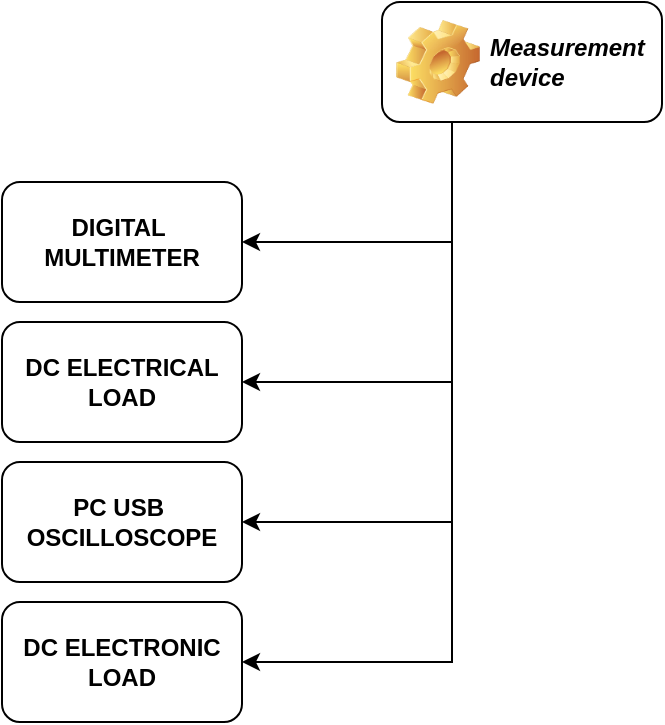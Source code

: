 <mxfile version="25.0.2">
  <diagram name="Page-1" id="kG8t0r-oh9vo8bUkEsmf">
    <mxGraphModel dx="1674" dy="836" grid="1" gridSize="10" guides="1" tooltips="1" connect="1" arrows="1" fold="1" page="1" pageScale="1" pageWidth="850" pageHeight="1100" math="0" shadow="0">
      <root>
        <mxCell id="0" />
        <mxCell id="1" parent="0" />
        <mxCell id="yUtHnMbodc9kGuZpTZaH-5" style="edgeStyle=orthogonalEdgeStyle;rounded=0;orthogonalLoop=1;jettySize=auto;html=1;exitX=0.25;exitY=1;exitDx=0;exitDy=0;entryX=1;entryY=0.5;entryDx=0;entryDy=0;" edge="1" parent="1" source="yUtHnMbodc9kGuZpTZaH-2" target="yUtHnMbodc9kGuZpTZaH-3">
          <mxGeometry relative="1" as="geometry" />
        </mxCell>
        <mxCell id="yUtHnMbodc9kGuZpTZaH-6" style="edgeStyle=orthogonalEdgeStyle;rounded=0;orthogonalLoop=1;jettySize=auto;html=1;exitX=0.25;exitY=1;exitDx=0;exitDy=0;entryX=1;entryY=0.5;entryDx=0;entryDy=0;" edge="1" parent="1" source="yUtHnMbodc9kGuZpTZaH-2" target="yUtHnMbodc9kGuZpTZaH-4">
          <mxGeometry relative="1" as="geometry" />
        </mxCell>
        <mxCell id="yUtHnMbodc9kGuZpTZaH-9" style="edgeStyle=orthogonalEdgeStyle;rounded=0;orthogonalLoop=1;jettySize=auto;html=1;exitX=0.25;exitY=1;exitDx=0;exitDy=0;entryX=1;entryY=0.5;entryDx=0;entryDy=0;" edge="1" parent="1" source="yUtHnMbodc9kGuZpTZaH-2" target="yUtHnMbodc9kGuZpTZaH-8">
          <mxGeometry relative="1" as="geometry" />
        </mxCell>
        <mxCell id="yUtHnMbodc9kGuZpTZaH-11" style="edgeStyle=orthogonalEdgeStyle;rounded=0;orthogonalLoop=1;jettySize=auto;html=1;exitX=0.25;exitY=1;exitDx=0;exitDy=0;entryX=1;entryY=0.5;entryDx=0;entryDy=0;" edge="1" parent="1" source="yUtHnMbodc9kGuZpTZaH-2" target="yUtHnMbodc9kGuZpTZaH-10">
          <mxGeometry relative="1" as="geometry" />
        </mxCell>
        <mxCell id="yUtHnMbodc9kGuZpTZaH-2" value="&lt;i&gt;Measurement&amp;nbsp;&lt;/i&gt;&lt;div&gt;&lt;i&gt;device&lt;/i&gt;&lt;/div&gt;" style="label;whiteSpace=wrap;html=1;image=img/clipart/Gear_128x128.png" vertex="1" parent="1">
          <mxGeometry x="300" y="170" width="140" height="60" as="geometry" />
        </mxCell>
        <mxCell id="yUtHnMbodc9kGuZpTZaH-3" value="&lt;b&gt;DIGITAL&amp;nbsp;&lt;/b&gt;&lt;div&gt;&lt;b&gt;MULTIMETER&lt;/b&gt;&lt;/div&gt;" style="rounded=1;whiteSpace=wrap;html=1;" vertex="1" parent="1">
          <mxGeometry x="110" y="260" width="120" height="60" as="geometry" />
        </mxCell>
        <mxCell id="yUtHnMbodc9kGuZpTZaH-4" value="&lt;b&gt;DC ELECTRICAL&lt;/b&gt;&lt;div&gt;&lt;b&gt;LOAD&lt;/b&gt;&lt;/div&gt;" style="rounded=1;whiteSpace=wrap;html=1;" vertex="1" parent="1">
          <mxGeometry x="110" y="330" width="120" height="60" as="geometry" />
        </mxCell>
        <mxCell id="yUtHnMbodc9kGuZpTZaH-8" value="&lt;b&gt;PC USB&amp;nbsp;&lt;/b&gt;&lt;div&gt;&lt;b&gt;OSCILLOSCOPE&lt;/b&gt;&lt;/div&gt;" style="rounded=1;whiteSpace=wrap;html=1;" vertex="1" parent="1">
          <mxGeometry x="110" y="400" width="120" height="60" as="geometry" />
        </mxCell>
        <mxCell id="yUtHnMbodc9kGuZpTZaH-10" value="&lt;b&gt;DC ELECTRONIC&lt;/b&gt;&lt;div&gt;&lt;b&gt;LOAD&lt;/b&gt;&lt;/div&gt;" style="rounded=1;whiteSpace=wrap;html=1;" vertex="1" parent="1">
          <mxGeometry x="110" y="470" width="120" height="60" as="geometry" />
        </mxCell>
      </root>
    </mxGraphModel>
  </diagram>
</mxfile>

